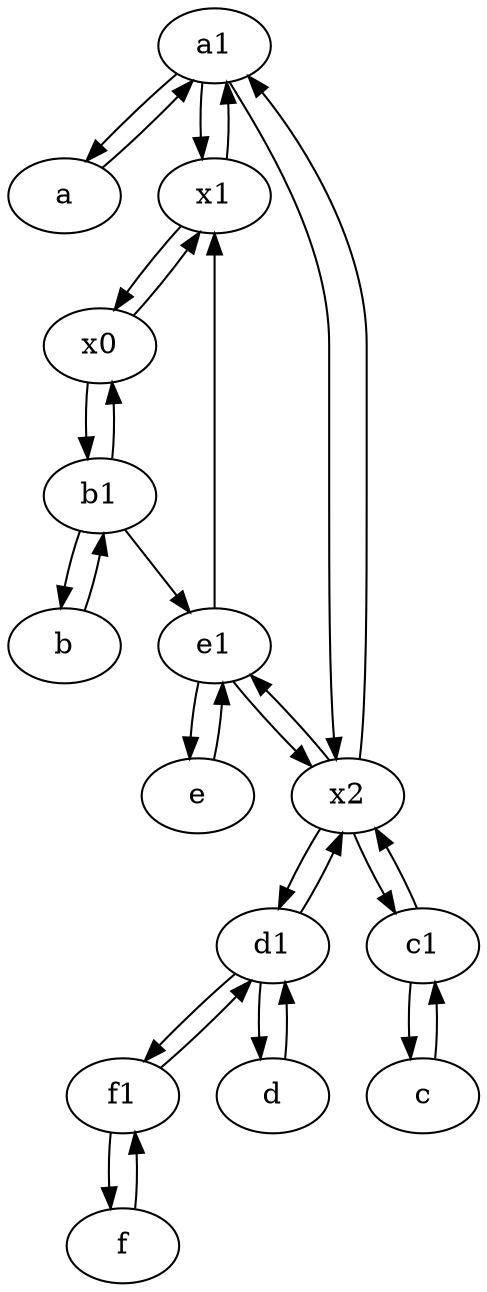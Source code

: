 digraph  {
	a1 [pos="40,15!"];
	b1 [pos="45,20!"];
	x0;
	e1 [pos="25,45!"];
	f1;
	e [pos="30,50!"];
	a [pos="40,10!"];
	d1 [pos="25,30!"];
	c [pos="20,10!"];
	d [pos="20,30!"];
	x1;
	b [pos="50,20!"];
	x2;
	f [pos="15,45!"];
	c1 [pos="30,15!"];
	d1 -> x2;
	e1 -> e;
	x2 -> a1;
	x2 -> c1;
	x1 -> x0;
	a1 -> x2;
	x0 -> x1;
	e1 -> x1;
	a1 -> x1;
	f1 -> f;
	c -> c1;
	f -> f1;
	d1 -> f1;
	a -> a1;
	f1 -> d1;
	x2 -> d1;
	c1 -> c;
	x2 -> e1;
	a1 -> a;
	x1 -> a1;
	c1 -> x2;
	b1 -> b;
	x0 -> b1;
	b1 -> x0;
	d1 -> d;
	d -> d1;
	e1 -> x2;
	b -> b1;
	b1 -> e1;
	e -> e1;

	}